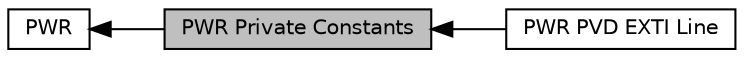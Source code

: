digraph "PWR Private Constants"
{
  edge [fontname="Helvetica",fontsize="10",labelfontname="Helvetica",labelfontsize="10"];
  node [fontname="Helvetica",fontsize="10",shape=record];
  rankdir=LR;
  Node0 [label="PWR Private Constants",height=0.2,width=0.4,color="black", fillcolor="grey75", style="filled", fontcolor="black"];
  Node2 [label="PWR PVD EXTI Line",height=0.2,width=0.4,color="black", fillcolor="white", style="filled",URL="$group___p_w_r___p_v_d___e_x_t_i___line.html"];
  Node1 [label="PWR",height=0.2,width=0.4,color="black", fillcolor="white", style="filled",URL="$group___p_w_r.html",tooltip="PWR HAL module driver. "];
  Node1->Node0 [shape=plaintext, dir="back", style="solid"];
  Node0->Node2 [shape=plaintext, dir="back", style="solid"];
}
